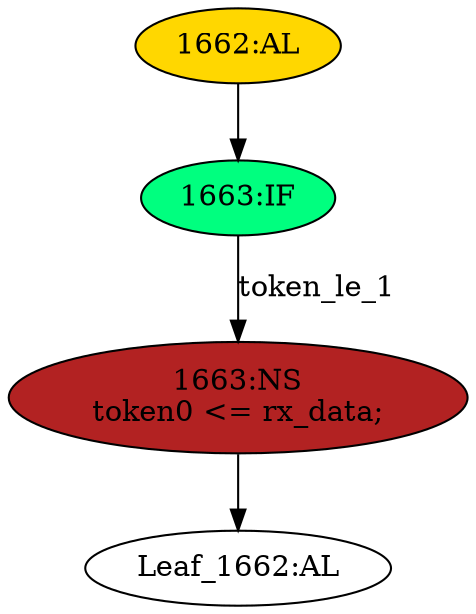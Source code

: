 strict digraph "" {
	node [label="\N"];
	"1663:IF"	 [ast="<pyverilog.vparser.ast.IfStatement object at 0x7f13b55d4cd0>",
		fillcolor=springgreen,
		label="1663:IF",
		statements="[]",
		style=filled,
		typ=IfStatement];
	"1663:NS"	 [ast="<pyverilog.vparser.ast.NonblockingSubstitution object at 0x7f13b5568f90>",
		fillcolor=firebrick,
		label="1663:NS
token0 <= rx_data;",
		statements="[<pyverilog.vparser.ast.NonblockingSubstitution object at 0x7f13b5568f90>]",
		style=filled,
		typ=NonblockingSubstitution];
	"1663:IF" -> "1663:NS"	 [cond="['token_le_1']",
		label=token_le_1,
		lineno=1663];
	"Leaf_1662:AL"	 [def_var="['token0']",
		label="Leaf_1662:AL"];
	"1663:NS" -> "Leaf_1662:AL"	 [cond="[]",
		lineno=None];
	"1662:AL"	 [ast="<pyverilog.vparser.ast.Always object at 0x7f13b55d4c50>",
		clk_sens=True,
		fillcolor=gold,
		label="1662:AL",
		sens="['clk']",
		statements="[]",
		style=filled,
		typ=Always,
		use_var="['token_le_1', 'rx_data']"];
	"1662:AL" -> "1663:IF"	 [cond="[]",
		lineno=None];
}
